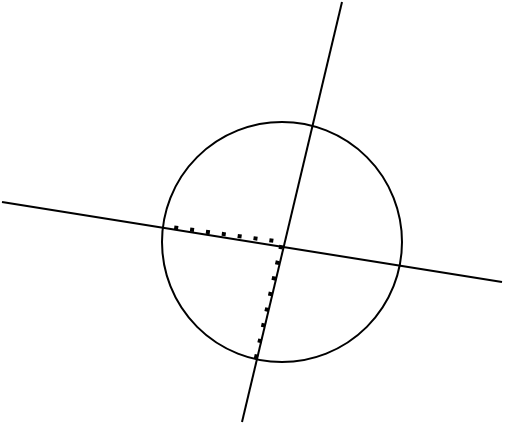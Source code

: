 <mxfile version="24.7.13">
  <diagram name="第 1 页" id="uM7vlJJt-sX0dAn7BJNu">
    <mxGraphModel dx="819" dy="446" grid="1" gridSize="10" guides="1" tooltips="1" connect="1" arrows="1" fold="1" page="1" pageScale="1" pageWidth="1169" pageHeight="827" math="0" shadow="0">
      <root>
        <mxCell id="0" />
        <mxCell id="1" parent="0" />
        <mxCell id="OQeyCY74OB-wZdzk363y-1" value="" style="ellipse;whiteSpace=wrap;html=1;aspect=fixed;" vertex="1" parent="1">
          <mxGeometry x="560" y="280" width="120" height="120" as="geometry" />
        </mxCell>
        <mxCell id="OQeyCY74OB-wZdzk363y-4" value="" style="endArrow=none;dashed=1;html=1;dashPattern=1 3;strokeWidth=2;rounded=0;exitX=0.051;exitY=0.439;exitDx=0;exitDy=0;exitPerimeter=0;entryX=0.389;entryY=0.993;entryDx=0;entryDy=0;entryPerimeter=0;" edge="1" parent="1" source="OQeyCY74OB-wZdzk363y-1" target="OQeyCY74OB-wZdzk363y-1">
          <mxGeometry width="50" height="50" relative="1" as="geometry">
            <mxPoint x="580" y="500" as="sourcePoint" />
            <mxPoint x="630" y="450" as="targetPoint" />
            <Array as="points">
              <mxPoint x="620" y="340" />
            </Array>
          </mxGeometry>
        </mxCell>
        <mxCell id="OQeyCY74OB-wZdzk363y-5" value="" style="endArrow=none;html=1;rounded=0;" edge="1" parent="1">
          <mxGeometry width="50" height="50" relative="1" as="geometry">
            <mxPoint x="730" y="360" as="sourcePoint" />
            <mxPoint x="480" y="320" as="targetPoint" />
          </mxGeometry>
        </mxCell>
        <mxCell id="OQeyCY74OB-wZdzk363y-6" value="" style="endArrow=none;html=1;rounded=0;" edge="1" parent="1">
          <mxGeometry width="50" height="50" relative="1" as="geometry">
            <mxPoint x="600" y="430" as="sourcePoint" />
            <mxPoint x="650" y="220" as="targetPoint" />
          </mxGeometry>
        </mxCell>
      </root>
    </mxGraphModel>
  </diagram>
</mxfile>
